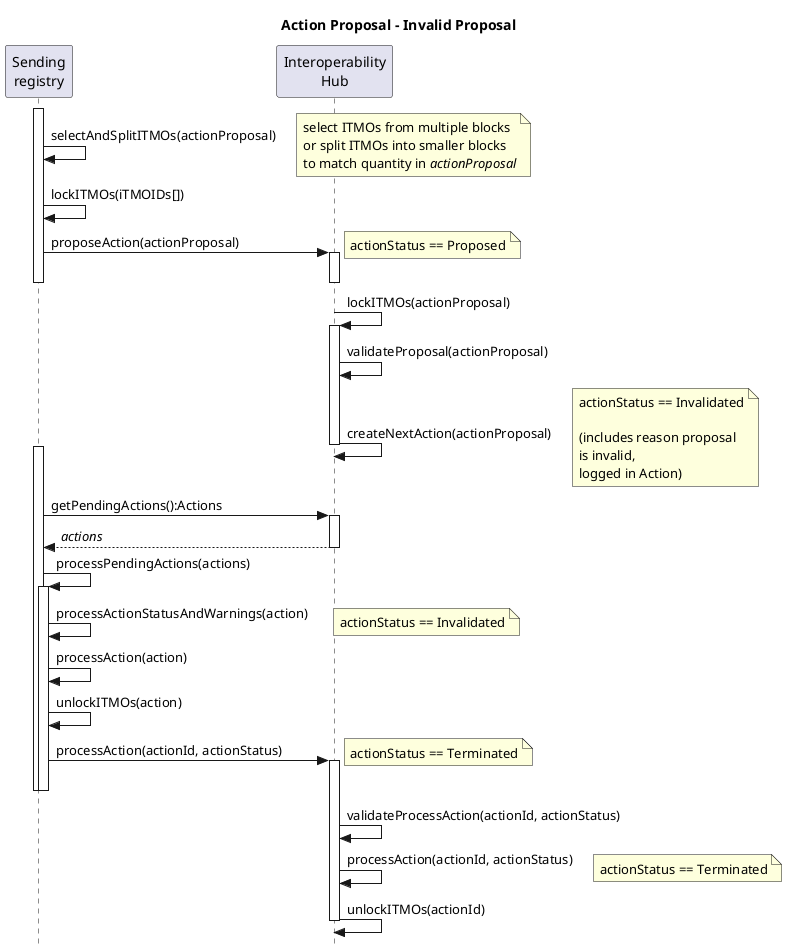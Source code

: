@startuml actionProposal_Invalid_Sequence

title Action Proposal - Invalid Proposal

skinparam style strictuml

participant "Sending\nregistry" as Sender
participant "Interoperability\nHub" as Hub

activate Sender
Sender -> Sender: selectAndSplitITMOs(actionProposal)
note right: select ITMOs from multiple blocks\nor split ITMOs into smaller blocks\nto match quantity in //actionProposal//

Sender -> Sender: lockITMOs(iTMOIDs[])
Sender -> Hub++ : proposeAction(actionProposal)
note right: actionStatus == Proposed
deactivate Sender
deactivate Hub

  Hub -> Hub++: lockITMOs(actionProposal)
  Hub -> Hub: validateProposal(actionProposal)
  Hub -> Hub--: createNextAction(actionProposal)
  note right: actionStatus == Invalidated\n\n(includes reason proposal\nis invalid,\nlogged in Action)
  
  activate Sender
  Sender -> Hub++ : getPendingActions():Actions
  Sender <-- Hub: //actions//
  deactivate Hub
  
  Sender -> Sender: processPendingActions(actions)
  activate Sender
  Sender -> Sender: processActionStatusAndWarnings(action)
  note right: actionStatus == Invalidated

  Sender -> Sender: processAction(action)
  Sender -> Sender: unlockITMOs(action)
  
    Sender -> Hub++: processAction(actionId, actionStatus)
    note right: actionStatus == Terminated
    deactivate Sender
    deactivate Sender
    Hub -> Hub: validateProcessAction(actionId, actionStatus)
    Hub -> Hub: processAction(actionId, actionStatus)
    note right: actionStatus == Terminated
    Hub -> Hub--: unlockITMOs(actionId)

@enduml
